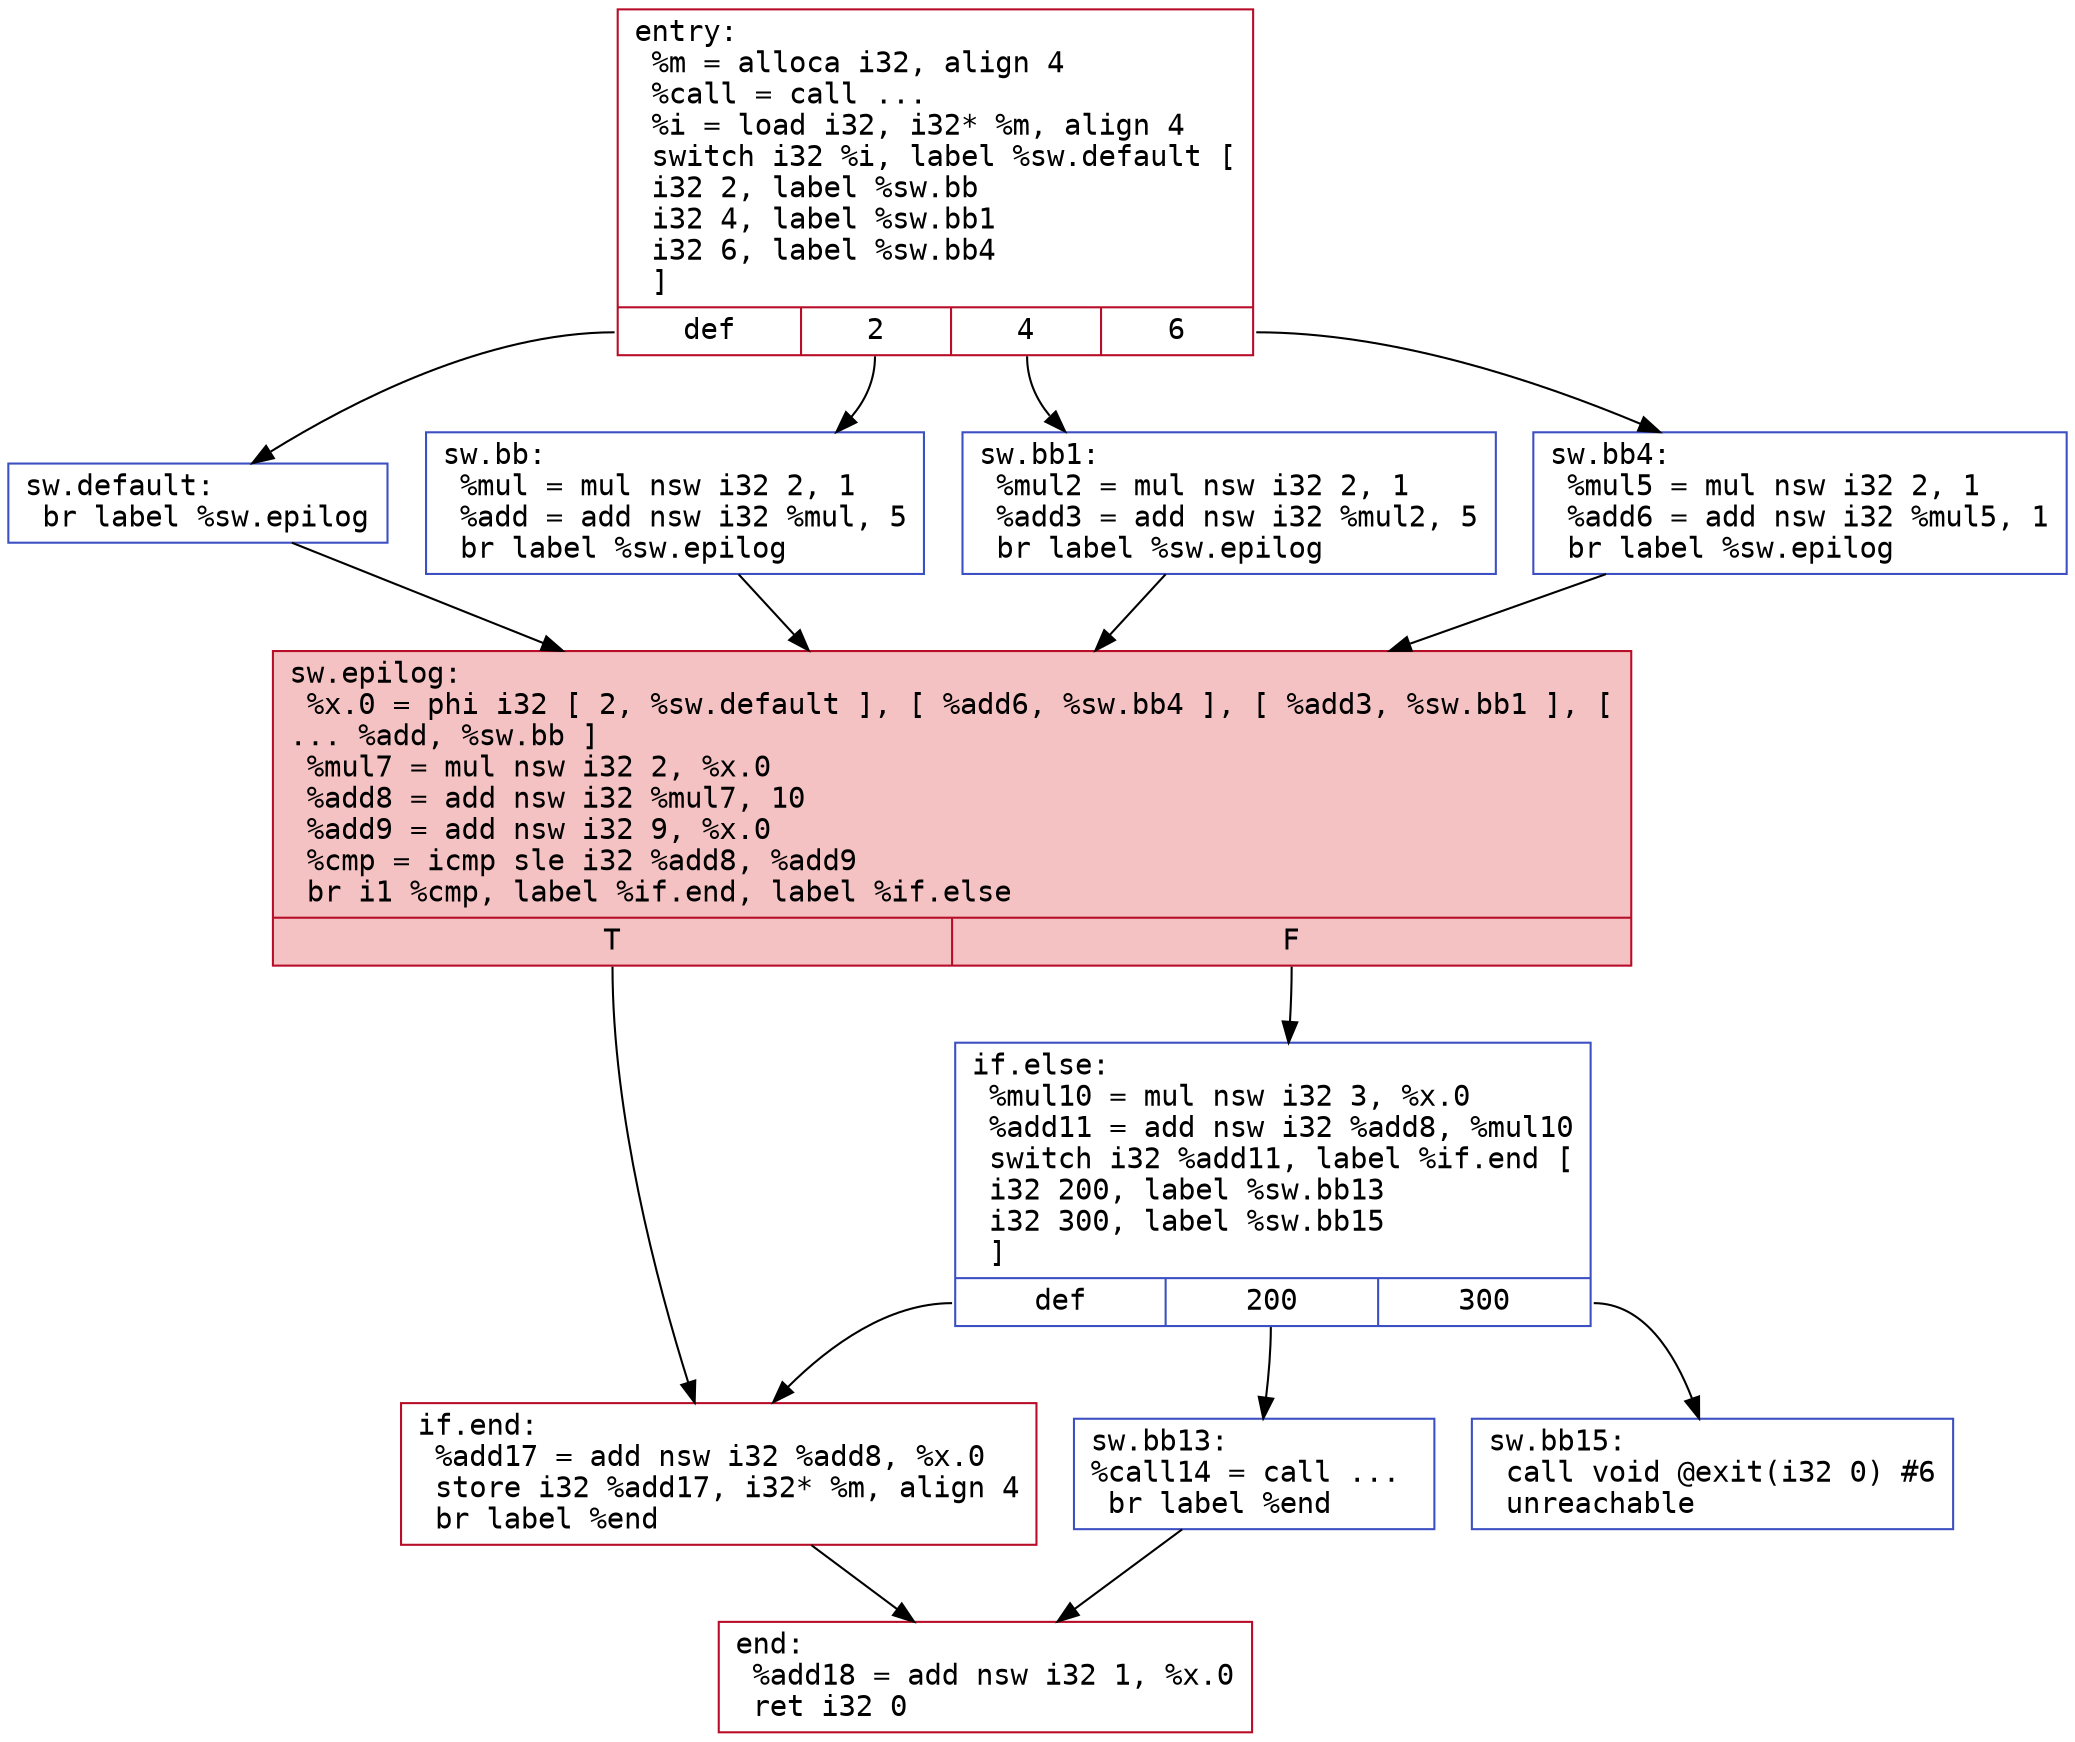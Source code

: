 digraph "CFG for 'main' function" {
	label="";
	node [fontname="Courier"];
	edge [fontname="Courier"];
	Node0x55a42e985260 [shape=record,color="#b70d28ff", style="", fillcolor="#b70d2870",label="{entry:\l  %m = alloca i32, align 4\l  %call = call ...\l  %i = load i32, i32* %m, align 4\l  switch i32 %i, label %sw.default [\l    i32 2, label %sw.bb\l    i32 4, label %sw.bb1\l    i32 6, label %sw.bb4\l  ]\l|{<s0>def|<s1>2|<s2>4|<s3>6}}"];
	Node0x55a42e985260:s0 -> Node0x55a42e9856a0;
	Node0x55a42e985260:s1 -> Node0x55a42e9857b0;
	Node0x55a42e985260:s2 -> Node0x55a42e9858b0;
	Node0x55a42e985260:s3 -> Node0x55a42e9859b0;
	Node0x55a42e9857b0 [shape=record,color="#3d50c3ff", style="", fillcolor="#d24b4070",label="{sw.bb:                                            \l  %mul = mul nsw i32 2, 1\l  %add = add nsw i32 %mul, 5\l  br label %sw.epilog\l}"];
	Node0x55a42e9857b0 -> Node0x55a42e985c60;
	Node0x55a42e9858b0 [shape=record,color="#3d50c3ff", style="", fillcolor="#d24b4070",label="{sw.bb1:                                           \l  %mul2 = mul nsw i32 2, 1\l  %add3 = add nsw i32 %mul2, 5\l  br label %sw.epilog\l}"];
	Node0x55a42e9858b0 -> Node0x55a42e985c60;
	Node0x55a42e9859b0 [shape=record,color="#3d50c3ff", style="", fillcolor="#d24b4070",label="{sw.bb4:                                           \l  %mul5 = mul nsw i32 2, 1\l  %add6 = add nsw i32 %mul5, 1\l  br label %sw.epilog\l}"];
	Node0x55a42e9859b0 -> Node0x55a42e985c60;
	Node0x55a42e9856a0 [shape=record,color="#3d50c3ff", style="", fillcolor="#d24b4070",label="{sw.default:                                       \l  br label %sw.epilog\l}"];
	Node0x55a42e9856a0 -> Node0x55a42e985c60;
	Node0x55a42e985c60 [shape=record,color="#b70d28ff", style=filled, fillcolor="#f4c2c2",label="{sw.epilog:                                        \l  %x.0 = phi i32 [ 2, %sw.default ], [ %add6, %sw.bb4 ], [ %add3, %sw.bb1 ], [\l... %add, %sw.bb ]\l  %mul7 = mul nsw i32 2, %x.0\l  %add8 = add nsw i32 %mul7, 10\l  %add9 = add nsw i32 9, %x.0\l  %cmp = icmp sle i32 %add8, %add9\l  br i1 %cmp, label %if.end, label %if.else\l|{<s0>T|<s1>F}}"];
	Node0x55a42e985c60:s0 -> Node0x55a42e986740;
	Node0x55a42e985c60:s1 -> Node0x55a42e9867b0;
	Node0x55a42e9867b0 [shape=record,color="#3d50c3ff", style="", fillcolor="#c5333470",label="{if.else:                                          \l  %mul10 = mul nsw i32 3, %x.0\l  %add11 = add nsw i32 %add8, %mul10\l  switch i32 %add11, label %if.end [\l    i32 200, label %sw.bb13\l    i32 300, label %sw.bb15\l  ]\l|{<s0>def|<s1>200|<s2>300}}"];
	Node0x55a42e9867b0:s0 -> Node0x55a42e986740;
	Node0x55a42e9867b0:s1 -> Node0x55a42e986a90;
	Node0x55a42e9867b0:s2 -> Node0x55a42e986e50;
	Node0x55a42e986a90 [shape=record,color="#3d50c3ff", style="", fillcolor="#d24b4070",label="{sw.bb13: \l%call14 = call ... \l  br label %end\l}"];
	Node0x55a42e986a90 -> Node0x55a42e9871f0;
	Node0x55a42e986e50 [shape=record,color="#3d50c3ff", style="", fillcolor="#6282ea70",label="{sw.bb15:                                          \l  call void @exit(i32 0) #6\l  unreachable\l}"];
	Node0x55a42e986740 [shape=record,color="#b70d28ff", style="", fillcolor="#be242e70",label="{if.end:                                           \l  %add17 = add nsw i32 %add8, %x.0\l  store i32 %add17, i32* %m, align 4\l  br label %end\l}"];
	Node0x55a42e986740 -> Node0x55a42e9871f0;
	Node0x55a42e9871f0 [shape=record,color="#b70d28ff", style="", fillcolor="#b70d2870",label="{end:                                              \l  %add18 = add nsw i32 1, %x.0\l  ret i32 0\l}"];
}
